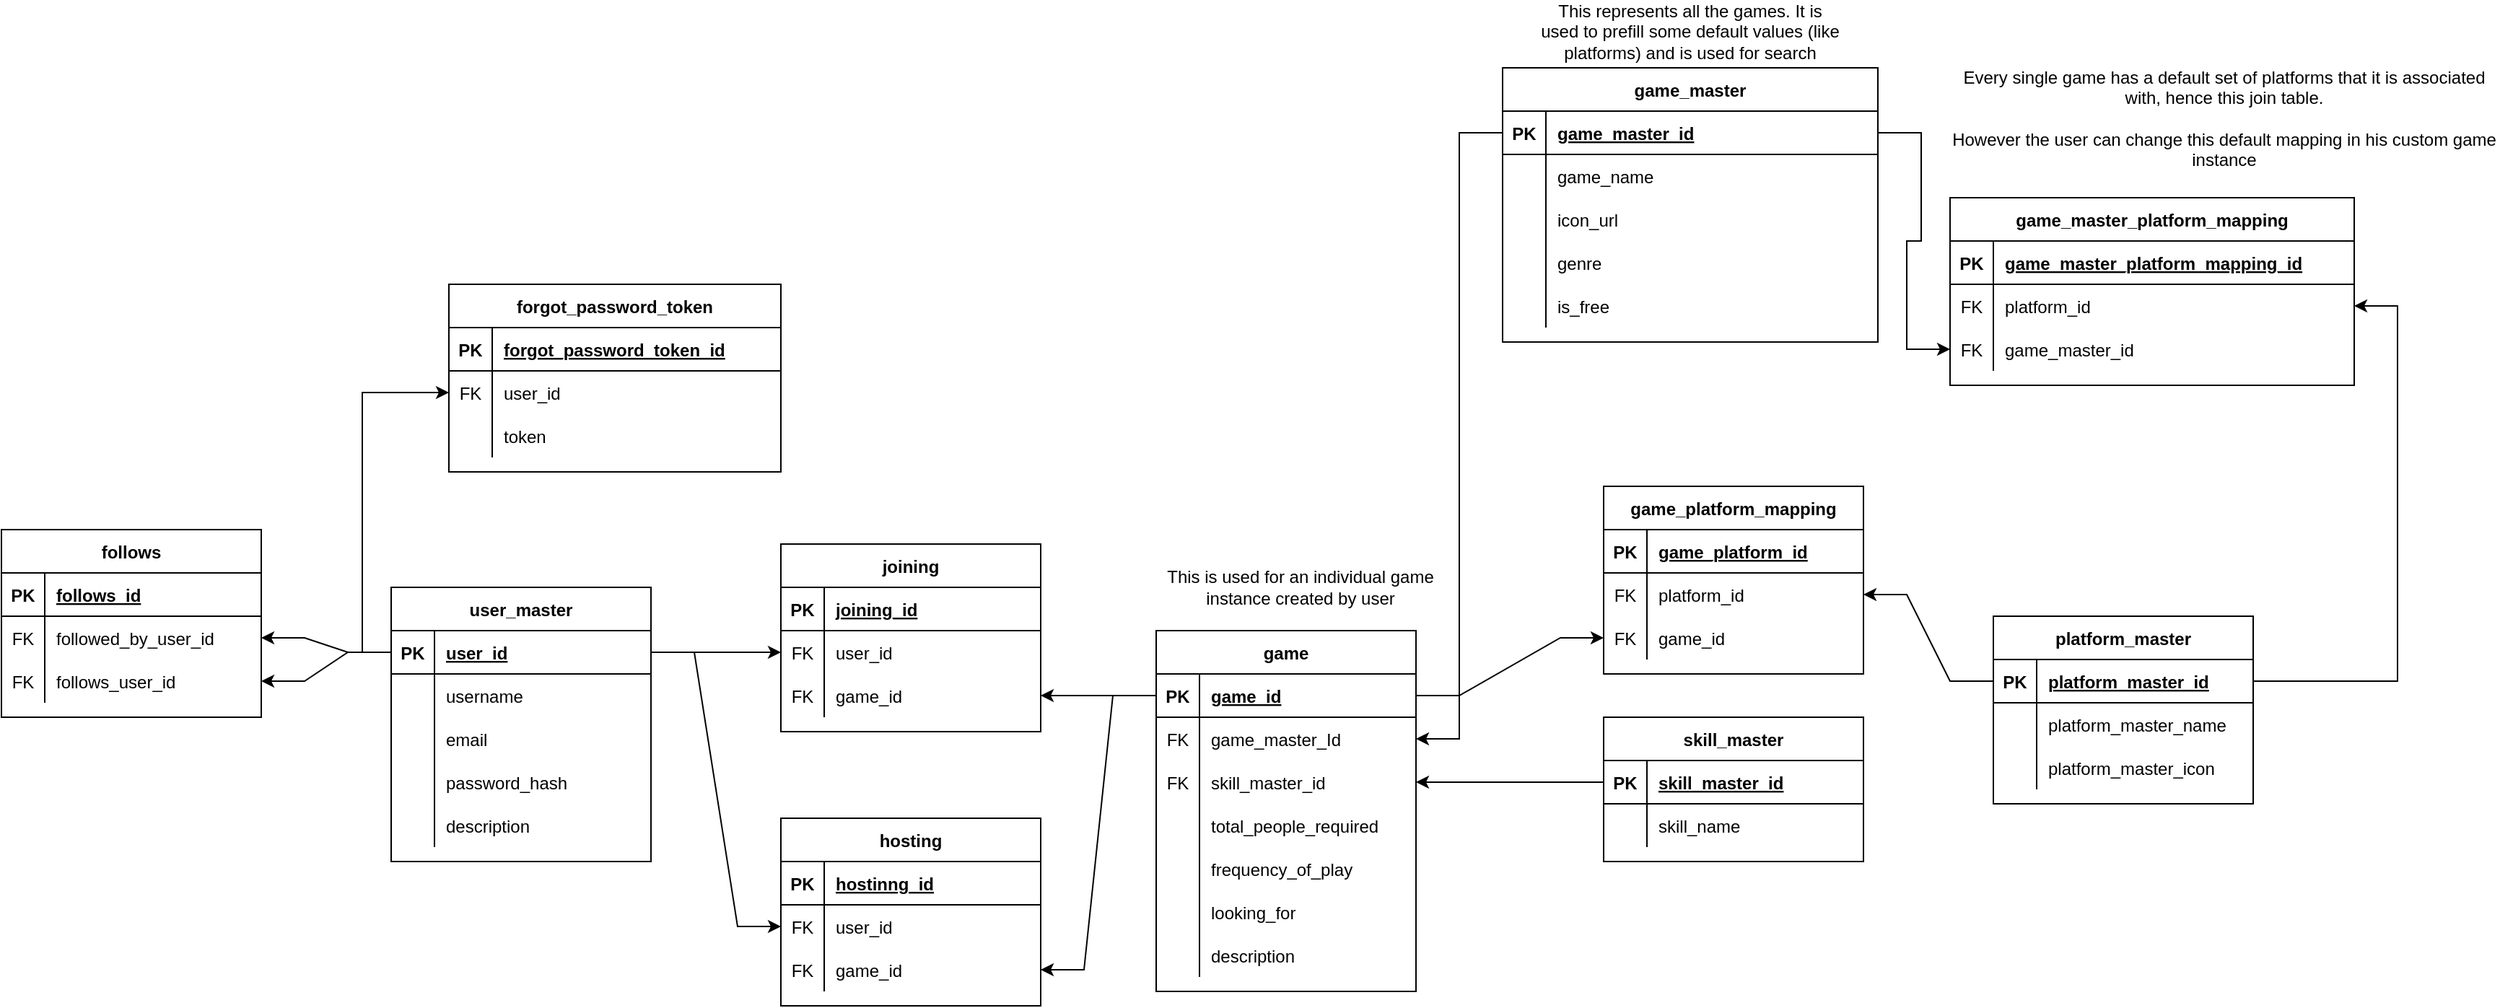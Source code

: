 <mxfile version="13.10.0" type="embed">
    <diagram id="gcnf_JYkF61ETayUaL2p" name="Page-1">
        <mxGraphModel dx="978" dy="605" grid="0" gridSize="10" guides="1" tooltips="1" connect="1" arrows="1" fold="1" page="1" pageScale="1" pageWidth="850" pageHeight="1100" math="0" shadow="0">
            <root>
                <mxCell id="0"/>
                <mxCell id="1" parent="0"/>
                <mxCell id="KWSQ7lJRQt_VLBo94py3-1" value="user_master" style="shape=table;startSize=30;container=1;collapsible=1;childLayout=tableLayout;fixedRows=1;rowLines=0;fontStyle=1;align=center;resizeLast=1;" parent="1" vertex="1">
                    <mxGeometry x="310" y="540" width="180" height="190" as="geometry"/>
                </mxCell>
                <mxCell id="KWSQ7lJRQt_VLBo94py3-2" value="" style="shape=partialRectangle;collapsible=0;dropTarget=0;pointerEvents=0;fillColor=none;top=0;left=0;bottom=1;right=0;points=[[0,0.5],[1,0.5]];portConstraint=eastwest;" parent="KWSQ7lJRQt_VLBo94py3-1" vertex="1">
                    <mxGeometry y="30" width="180" height="30" as="geometry"/>
                </mxCell>
                <mxCell id="KWSQ7lJRQt_VLBo94py3-3" value="PK" style="shape=partialRectangle;connectable=0;fillColor=none;top=0;left=0;bottom=0;right=0;fontStyle=1;overflow=hidden;" parent="KWSQ7lJRQt_VLBo94py3-2" vertex="1">
                    <mxGeometry width="30" height="30" as="geometry"/>
                </mxCell>
                <mxCell id="KWSQ7lJRQt_VLBo94py3-4" value="user_id" style="shape=partialRectangle;connectable=0;fillColor=none;top=0;left=0;bottom=0;right=0;align=left;spacingLeft=6;fontStyle=5;overflow=hidden;" parent="KWSQ7lJRQt_VLBo94py3-2" vertex="1">
                    <mxGeometry x="30" width="150" height="30" as="geometry"/>
                </mxCell>
                <mxCell id="KWSQ7lJRQt_VLBo94py3-5" value="" style="shape=partialRectangle;collapsible=0;dropTarget=0;pointerEvents=0;fillColor=none;top=0;left=0;bottom=0;right=0;points=[[0,0.5],[1,0.5]];portConstraint=eastwest;" parent="KWSQ7lJRQt_VLBo94py3-1" vertex="1">
                    <mxGeometry y="60" width="180" height="30" as="geometry"/>
                </mxCell>
                <mxCell id="KWSQ7lJRQt_VLBo94py3-6" value="" style="shape=partialRectangle;connectable=0;fillColor=none;top=0;left=0;bottom=0;right=0;editable=1;overflow=hidden;" parent="KWSQ7lJRQt_VLBo94py3-5" vertex="1">
                    <mxGeometry width="30" height="30" as="geometry"/>
                </mxCell>
                <mxCell id="KWSQ7lJRQt_VLBo94py3-7" value="username" style="shape=partialRectangle;connectable=0;fillColor=none;top=0;left=0;bottom=0;right=0;align=left;spacingLeft=6;overflow=hidden;" parent="KWSQ7lJRQt_VLBo94py3-5" vertex="1">
                    <mxGeometry x="30" width="150" height="30" as="geometry"/>
                </mxCell>
                <mxCell id="KWSQ7lJRQt_VLBo94py3-8" value="" style="shape=partialRectangle;collapsible=0;dropTarget=0;pointerEvents=0;fillColor=none;top=0;left=0;bottom=0;right=0;points=[[0,0.5],[1,0.5]];portConstraint=eastwest;" parent="KWSQ7lJRQt_VLBo94py3-1" vertex="1">
                    <mxGeometry y="90" width="180" height="30" as="geometry"/>
                </mxCell>
                <mxCell id="KWSQ7lJRQt_VLBo94py3-9" value="" style="shape=partialRectangle;connectable=0;fillColor=none;top=0;left=0;bottom=0;right=0;editable=1;overflow=hidden;" parent="KWSQ7lJRQt_VLBo94py3-8" vertex="1">
                    <mxGeometry width="30" height="30" as="geometry"/>
                </mxCell>
                <mxCell id="KWSQ7lJRQt_VLBo94py3-10" value="email" style="shape=partialRectangle;connectable=0;fillColor=none;top=0;left=0;bottom=0;right=0;align=left;spacingLeft=6;overflow=hidden;" parent="KWSQ7lJRQt_VLBo94py3-8" vertex="1">
                    <mxGeometry x="30" width="150" height="30" as="geometry"/>
                </mxCell>
                <mxCell id="KWSQ7lJRQt_VLBo94py3-11" value="" style="shape=partialRectangle;collapsible=0;dropTarget=0;pointerEvents=0;fillColor=none;top=0;left=0;bottom=0;right=0;points=[[0,0.5],[1,0.5]];portConstraint=eastwest;" parent="KWSQ7lJRQt_VLBo94py3-1" vertex="1">
                    <mxGeometry y="120" width="180" height="30" as="geometry"/>
                </mxCell>
                <mxCell id="KWSQ7lJRQt_VLBo94py3-12" value="" style="shape=partialRectangle;connectable=0;fillColor=none;top=0;left=0;bottom=0;right=0;editable=1;overflow=hidden;" parent="KWSQ7lJRQt_VLBo94py3-11" vertex="1">
                    <mxGeometry width="30" height="30" as="geometry"/>
                </mxCell>
                <mxCell id="KWSQ7lJRQt_VLBo94py3-13" value="password_hash" style="shape=partialRectangle;connectable=0;fillColor=none;top=0;left=0;bottom=0;right=0;align=left;spacingLeft=6;overflow=hidden;" parent="KWSQ7lJRQt_VLBo94py3-11" vertex="1">
                    <mxGeometry x="30" width="150" height="30" as="geometry"/>
                </mxCell>
                <mxCell id="KWSQ7lJRQt_VLBo94py3-17" style="shape=partialRectangle;collapsible=0;dropTarget=0;pointerEvents=0;fillColor=none;top=0;left=0;bottom=0;right=0;points=[[0,0.5],[1,0.5]];portConstraint=eastwest;" parent="KWSQ7lJRQt_VLBo94py3-1" vertex="1">
                    <mxGeometry y="150" width="180" height="30" as="geometry"/>
                </mxCell>
                <mxCell id="KWSQ7lJRQt_VLBo94py3-18" style="shape=partialRectangle;connectable=0;fillColor=none;top=0;left=0;bottom=0;right=0;editable=1;overflow=hidden;" parent="KWSQ7lJRQt_VLBo94py3-17" vertex="1">
                    <mxGeometry width="30" height="30" as="geometry"/>
                </mxCell>
                <mxCell id="KWSQ7lJRQt_VLBo94py3-19" value="description" style="shape=partialRectangle;connectable=0;fillColor=none;top=0;left=0;bottom=0;right=0;align=left;spacingLeft=6;overflow=hidden;" parent="KWSQ7lJRQt_VLBo94py3-17" vertex="1">
                    <mxGeometry x="30" width="150" height="30" as="geometry"/>
                </mxCell>
                <mxCell id="KWSQ7lJRQt_VLBo94py3-20" value="follows" style="shape=table;startSize=30;container=1;collapsible=1;childLayout=tableLayout;fixedRows=1;rowLines=0;fontStyle=1;align=center;resizeLast=1;" parent="1" vertex="1">
                    <mxGeometry x="40" y="500" width="180" height="130" as="geometry"/>
                </mxCell>
                <mxCell id="KWSQ7lJRQt_VLBo94py3-21" value="" style="shape=partialRectangle;collapsible=0;dropTarget=0;pointerEvents=0;fillColor=none;top=0;left=0;bottom=1;right=0;points=[[0,0.5],[1,0.5]];portConstraint=eastwest;" parent="KWSQ7lJRQt_VLBo94py3-20" vertex="1">
                    <mxGeometry y="30" width="180" height="30" as="geometry"/>
                </mxCell>
                <mxCell id="KWSQ7lJRQt_VLBo94py3-22" value="PK" style="shape=partialRectangle;connectable=0;fillColor=none;top=0;left=0;bottom=0;right=0;fontStyle=1;overflow=hidden;" parent="KWSQ7lJRQt_VLBo94py3-21" vertex="1">
                    <mxGeometry width="30" height="30" as="geometry"/>
                </mxCell>
                <mxCell id="KWSQ7lJRQt_VLBo94py3-23" value="follows_id" style="shape=partialRectangle;connectable=0;fillColor=none;top=0;left=0;bottom=0;right=0;align=left;spacingLeft=6;fontStyle=5;overflow=hidden;" parent="KWSQ7lJRQt_VLBo94py3-21" vertex="1">
                    <mxGeometry x="30" width="150" height="30" as="geometry"/>
                </mxCell>
                <mxCell id="KWSQ7lJRQt_VLBo94py3-24" value="" style="shape=partialRectangle;collapsible=0;dropTarget=0;pointerEvents=0;fillColor=none;top=0;left=0;bottom=0;right=0;points=[[0,0.5],[1,0.5]];portConstraint=eastwest;" parent="KWSQ7lJRQt_VLBo94py3-20" vertex="1">
                    <mxGeometry y="60" width="180" height="30" as="geometry"/>
                </mxCell>
                <mxCell id="KWSQ7lJRQt_VLBo94py3-25" value="FK" style="shape=partialRectangle;connectable=0;fillColor=none;top=0;left=0;bottom=0;right=0;editable=1;overflow=hidden;" parent="KWSQ7lJRQt_VLBo94py3-24" vertex="1">
                    <mxGeometry width="30" height="30" as="geometry"/>
                </mxCell>
                <mxCell id="KWSQ7lJRQt_VLBo94py3-26" value="followed_by_user_id" style="shape=partialRectangle;connectable=0;fillColor=none;top=0;left=0;bottom=0;right=0;align=left;spacingLeft=6;overflow=hidden;" parent="KWSQ7lJRQt_VLBo94py3-24" vertex="1">
                    <mxGeometry x="30" width="150" height="30" as="geometry"/>
                </mxCell>
                <mxCell id="KWSQ7lJRQt_VLBo94py3-27" value="" style="shape=partialRectangle;collapsible=0;dropTarget=0;pointerEvents=0;fillColor=none;top=0;left=0;bottom=0;right=0;points=[[0,0.5],[1,0.5]];portConstraint=eastwest;" parent="KWSQ7lJRQt_VLBo94py3-20" vertex="1">
                    <mxGeometry y="90" width="180" height="30" as="geometry"/>
                </mxCell>
                <mxCell id="KWSQ7lJRQt_VLBo94py3-28" value="FK" style="shape=partialRectangle;connectable=0;fillColor=none;top=0;left=0;bottom=0;right=0;editable=1;overflow=hidden;" parent="KWSQ7lJRQt_VLBo94py3-27" vertex="1">
                    <mxGeometry width="30" height="30" as="geometry"/>
                </mxCell>
                <mxCell id="KWSQ7lJRQt_VLBo94py3-29" value="follows_user_id" style="shape=partialRectangle;connectable=0;fillColor=none;top=0;left=0;bottom=0;right=0;align=left;spacingLeft=6;overflow=hidden;" parent="KWSQ7lJRQt_VLBo94py3-27" vertex="1">
                    <mxGeometry x="30" width="150" height="30" as="geometry"/>
                </mxCell>
                <mxCell id="KWSQ7lJRQt_VLBo94py3-36" value="hosting" style="shape=table;startSize=30;container=1;collapsible=1;childLayout=tableLayout;fixedRows=1;rowLines=0;fontStyle=1;align=center;resizeLast=1;" parent="1" vertex="1">
                    <mxGeometry x="580" y="700" width="180" height="130" as="geometry"/>
                </mxCell>
                <mxCell id="KWSQ7lJRQt_VLBo94py3-37" value="" style="shape=partialRectangle;collapsible=0;dropTarget=0;pointerEvents=0;fillColor=none;top=0;left=0;bottom=1;right=0;points=[[0,0.5],[1,0.5]];portConstraint=eastwest;" parent="KWSQ7lJRQt_VLBo94py3-36" vertex="1">
                    <mxGeometry y="30" width="180" height="30" as="geometry"/>
                </mxCell>
                <mxCell id="KWSQ7lJRQt_VLBo94py3-38" value="PK" style="shape=partialRectangle;connectable=0;fillColor=none;top=0;left=0;bottom=0;right=0;fontStyle=1;overflow=hidden;" parent="KWSQ7lJRQt_VLBo94py3-37" vertex="1">
                    <mxGeometry width="30" height="30" as="geometry"/>
                </mxCell>
                <mxCell id="KWSQ7lJRQt_VLBo94py3-39" value="hostinng_id" style="shape=partialRectangle;connectable=0;fillColor=none;top=0;left=0;bottom=0;right=0;align=left;spacingLeft=6;fontStyle=5;overflow=hidden;" parent="KWSQ7lJRQt_VLBo94py3-37" vertex="1">
                    <mxGeometry x="30" width="150" height="30" as="geometry"/>
                </mxCell>
                <mxCell id="KWSQ7lJRQt_VLBo94py3-40" value="" style="shape=partialRectangle;collapsible=0;dropTarget=0;pointerEvents=0;fillColor=none;top=0;left=0;bottom=0;right=0;points=[[0,0.5],[1,0.5]];portConstraint=eastwest;" parent="KWSQ7lJRQt_VLBo94py3-36" vertex="1">
                    <mxGeometry y="60" width="180" height="30" as="geometry"/>
                </mxCell>
                <mxCell id="KWSQ7lJRQt_VLBo94py3-41" value="FK" style="shape=partialRectangle;connectable=0;fillColor=none;top=0;left=0;bottom=0;right=0;editable=1;overflow=hidden;" parent="KWSQ7lJRQt_VLBo94py3-40" vertex="1">
                    <mxGeometry width="30" height="30" as="geometry"/>
                </mxCell>
                <mxCell id="KWSQ7lJRQt_VLBo94py3-42" value="user_id" style="shape=partialRectangle;connectable=0;fillColor=none;top=0;left=0;bottom=0;right=0;align=left;spacingLeft=6;overflow=hidden;" parent="KWSQ7lJRQt_VLBo94py3-40" vertex="1">
                    <mxGeometry x="30" width="150" height="30" as="geometry"/>
                </mxCell>
                <mxCell id="KWSQ7lJRQt_VLBo94py3-43" value="" style="shape=partialRectangle;collapsible=0;dropTarget=0;pointerEvents=0;fillColor=none;top=0;left=0;bottom=0;right=0;points=[[0,0.5],[1,0.5]];portConstraint=eastwest;" parent="KWSQ7lJRQt_VLBo94py3-36" vertex="1">
                    <mxGeometry y="90" width="180" height="30" as="geometry"/>
                </mxCell>
                <mxCell id="KWSQ7lJRQt_VLBo94py3-44" value="FK" style="shape=partialRectangle;connectable=0;fillColor=none;top=0;left=0;bottom=0;right=0;editable=1;overflow=hidden;" parent="KWSQ7lJRQt_VLBo94py3-43" vertex="1">
                    <mxGeometry width="30" height="30" as="geometry"/>
                </mxCell>
                <mxCell id="KWSQ7lJRQt_VLBo94py3-45" value="game_id" style="shape=partialRectangle;connectable=0;fillColor=none;top=0;left=0;bottom=0;right=0;align=left;spacingLeft=6;overflow=hidden;" parent="KWSQ7lJRQt_VLBo94py3-43" vertex="1">
                    <mxGeometry x="30" width="150" height="30" as="geometry"/>
                </mxCell>
                <mxCell id="KWSQ7lJRQt_VLBo94py3-49" value="joining" style="shape=table;startSize=30;container=1;collapsible=1;childLayout=tableLayout;fixedRows=1;rowLines=0;fontStyle=1;align=center;resizeLast=1;" parent="1" vertex="1">
                    <mxGeometry x="580" y="510" width="180" height="130" as="geometry"/>
                </mxCell>
                <mxCell id="KWSQ7lJRQt_VLBo94py3-50" value="" style="shape=partialRectangle;collapsible=0;dropTarget=0;pointerEvents=0;fillColor=none;top=0;left=0;bottom=1;right=0;points=[[0,0.5],[1,0.5]];portConstraint=eastwest;" parent="KWSQ7lJRQt_VLBo94py3-49" vertex="1">
                    <mxGeometry y="30" width="180" height="30" as="geometry"/>
                </mxCell>
                <mxCell id="KWSQ7lJRQt_VLBo94py3-51" value="PK" style="shape=partialRectangle;connectable=0;fillColor=none;top=0;left=0;bottom=0;right=0;fontStyle=1;overflow=hidden;" parent="KWSQ7lJRQt_VLBo94py3-50" vertex="1">
                    <mxGeometry width="30" height="30" as="geometry"/>
                </mxCell>
                <mxCell id="KWSQ7lJRQt_VLBo94py3-52" value="joining_id" style="shape=partialRectangle;connectable=0;fillColor=none;top=0;left=0;bottom=0;right=0;align=left;spacingLeft=6;fontStyle=5;overflow=hidden;" parent="KWSQ7lJRQt_VLBo94py3-50" vertex="1">
                    <mxGeometry x="30" width="150" height="30" as="geometry"/>
                </mxCell>
                <mxCell id="KWSQ7lJRQt_VLBo94py3-53" value="" style="shape=partialRectangle;collapsible=0;dropTarget=0;pointerEvents=0;fillColor=none;top=0;left=0;bottom=0;right=0;points=[[0,0.5],[1,0.5]];portConstraint=eastwest;" parent="KWSQ7lJRQt_VLBo94py3-49" vertex="1">
                    <mxGeometry y="60" width="180" height="30" as="geometry"/>
                </mxCell>
                <mxCell id="KWSQ7lJRQt_VLBo94py3-54" value="FK" style="shape=partialRectangle;connectable=0;fillColor=none;top=0;left=0;bottom=0;right=0;editable=1;overflow=hidden;" parent="KWSQ7lJRQt_VLBo94py3-53" vertex="1">
                    <mxGeometry width="30" height="30" as="geometry"/>
                </mxCell>
                <mxCell id="KWSQ7lJRQt_VLBo94py3-55" value="user_id" style="shape=partialRectangle;connectable=0;fillColor=none;top=0;left=0;bottom=0;right=0;align=left;spacingLeft=6;overflow=hidden;" parent="KWSQ7lJRQt_VLBo94py3-53" vertex="1">
                    <mxGeometry x="30" width="150" height="30" as="geometry"/>
                </mxCell>
                <mxCell id="KWSQ7lJRQt_VLBo94py3-56" value="" style="shape=partialRectangle;collapsible=0;dropTarget=0;pointerEvents=0;fillColor=none;top=0;left=0;bottom=0;right=0;points=[[0,0.5],[1,0.5]];portConstraint=eastwest;" parent="KWSQ7lJRQt_VLBo94py3-49" vertex="1">
                    <mxGeometry y="90" width="180" height="30" as="geometry"/>
                </mxCell>
                <mxCell id="KWSQ7lJRQt_VLBo94py3-57" value="FK" style="shape=partialRectangle;connectable=0;fillColor=none;top=0;left=0;bottom=0;right=0;editable=1;overflow=hidden;" parent="KWSQ7lJRQt_VLBo94py3-56" vertex="1">
                    <mxGeometry width="30" height="30" as="geometry"/>
                </mxCell>
                <mxCell id="KWSQ7lJRQt_VLBo94py3-58" value="game_id" style="shape=partialRectangle;connectable=0;fillColor=none;top=0;left=0;bottom=0;right=0;align=left;spacingLeft=6;overflow=hidden;" parent="KWSQ7lJRQt_VLBo94py3-56" vertex="1">
                    <mxGeometry x="30" width="150" height="30" as="geometry"/>
                </mxCell>
                <mxCell id="KWSQ7lJRQt_VLBo94py3-62" value="game" style="shape=table;startSize=30;container=1;collapsible=1;childLayout=tableLayout;fixedRows=1;rowLines=0;fontStyle=1;align=center;resizeLast=1;" parent="1" vertex="1">
                    <mxGeometry x="840" y="570" width="180" height="250" as="geometry"/>
                </mxCell>
                <mxCell id="KWSQ7lJRQt_VLBo94py3-63" value="" style="shape=partialRectangle;collapsible=0;dropTarget=0;pointerEvents=0;fillColor=none;top=0;left=0;bottom=1;right=0;points=[[0,0.5],[1,0.5]];portConstraint=eastwest;" parent="KWSQ7lJRQt_VLBo94py3-62" vertex="1">
                    <mxGeometry y="30" width="180" height="30" as="geometry"/>
                </mxCell>
                <mxCell id="KWSQ7lJRQt_VLBo94py3-64" value="PK" style="shape=partialRectangle;connectable=0;fillColor=none;top=0;left=0;bottom=0;right=0;fontStyle=1;overflow=hidden;" parent="KWSQ7lJRQt_VLBo94py3-63" vertex="1">
                    <mxGeometry width="30" height="30" as="geometry"/>
                </mxCell>
                <mxCell id="KWSQ7lJRQt_VLBo94py3-65" value="game_id" style="shape=partialRectangle;connectable=0;fillColor=none;top=0;left=0;bottom=0;right=0;align=left;spacingLeft=6;fontStyle=5;overflow=hidden;" parent="KWSQ7lJRQt_VLBo94py3-63" vertex="1">
                    <mxGeometry x="30" width="150" height="30" as="geometry"/>
                </mxCell>
                <mxCell id="KWSQ7lJRQt_VLBo94py3-66" value="" style="shape=partialRectangle;collapsible=0;dropTarget=0;pointerEvents=0;fillColor=none;top=0;left=0;bottom=0;right=0;points=[[0,0.5],[1,0.5]];portConstraint=eastwest;" parent="KWSQ7lJRQt_VLBo94py3-62" vertex="1">
                    <mxGeometry y="60" width="180" height="30" as="geometry"/>
                </mxCell>
                <mxCell id="KWSQ7lJRQt_VLBo94py3-67" value="FK" style="shape=partialRectangle;connectable=0;fillColor=none;top=0;left=0;bottom=0;right=0;editable=1;overflow=hidden;" parent="KWSQ7lJRQt_VLBo94py3-66" vertex="1">
                    <mxGeometry width="30" height="30" as="geometry"/>
                </mxCell>
                <mxCell id="KWSQ7lJRQt_VLBo94py3-68" value="game_master_Id" style="shape=partialRectangle;connectable=0;fillColor=none;top=0;left=0;bottom=0;right=0;align=left;spacingLeft=6;overflow=hidden;" parent="KWSQ7lJRQt_VLBo94py3-66" vertex="1">
                    <mxGeometry x="30" width="150" height="30" as="geometry"/>
                </mxCell>
                <mxCell id="KWSQ7lJRQt_VLBo94py3-69" value="" style="shape=partialRectangle;collapsible=0;dropTarget=0;pointerEvents=0;fillColor=none;top=0;left=0;bottom=0;right=0;points=[[0,0.5],[1,0.5]];portConstraint=eastwest;" parent="KWSQ7lJRQt_VLBo94py3-62" vertex="1">
                    <mxGeometry y="90" width="180" height="30" as="geometry"/>
                </mxCell>
                <mxCell id="KWSQ7lJRQt_VLBo94py3-70" value="FK" style="shape=partialRectangle;connectable=0;fillColor=none;top=0;left=0;bottom=0;right=0;editable=1;overflow=hidden;" parent="KWSQ7lJRQt_VLBo94py3-69" vertex="1">
                    <mxGeometry width="30" height="30" as="geometry"/>
                </mxCell>
                <mxCell id="KWSQ7lJRQt_VLBo94py3-71" value="skill_master_id" style="shape=partialRectangle;connectable=0;fillColor=none;top=0;left=0;bottom=0;right=0;align=left;spacingLeft=6;overflow=hidden;" parent="KWSQ7lJRQt_VLBo94py3-69" vertex="1">
                    <mxGeometry x="30" width="150" height="30" as="geometry"/>
                </mxCell>
                <mxCell id="KWSQ7lJRQt_VLBo94py3-72" value="" style="shape=partialRectangle;collapsible=0;dropTarget=0;pointerEvents=0;fillColor=none;top=0;left=0;bottom=0;right=0;points=[[0,0.5],[1,0.5]];portConstraint=eastwest;" parent="KWSQ7lJRQt_VLBo94py3-62" vertex="1">
                    <mxGeometry y="120" width="180" height="30" as="geometry"/>
                </mxCell>
                <mxCell id="KWSQ7lJRQt_VLBo94py3-73" value="" style="shape=partialRectangle;connectable=0;fillColor=none;top=0;left=0;bottom=0;right=0;editable=1;overflow=hidden;" parent="KWSQ7lJRQt_VLBo94py3-72" vertex="1">
                    <mxGeometry width="30" height="30" as="geometry"/>
                </mxCell>
                <mxCell id="KWSQ7lJRQt_VLBo94py3-74" value="total_people_required" style="shape=partialRectangle;connectable=0;fillColor=none;top=0;left=0;bottom=0;right=0;align=left;spacingLeft=6;overflow=hidden;" parent="KWSQ7lJRQt_VLBo94py3-72" vertex="1">
                    <mxGeometry x="30" width="150" height="30" as="geometry"/>
                </mxCell>
                <mxCell id="KWSQ7lJRQt_VLBo94py3-136" style="shape=partialRectangle;collapsible=0;dropTarget=0;pointerEvents=0;fillColor=none;top=0;left=0;bottom=0;right=0;points=[[0,0.5],[1,0.5]];portConstraint=eastwest;" parent="KWSQ7lJRQt_VLBo94py3-62" vertex="1">
                    <mxGeometry y="150" width="180" height="30" as="geometry"/>
                </mxCell>
                <mxCell id="KWSQ7lJRQt_VLBo94py3-137" style="shape=partialRectangle;connectable=0;fillColor=none;top=0;left=0;bottom=0;right=0;editable=1;overflow=hidden;" parent="KWSQ7lJRQt_VLBo94py3-136" vertex="1">
                    <mxGeometry width="30" height="30" as="geometry"/>
                </mxCell>
                <mxCell id="KWSQ7lJRQt_VLBo94py3-138" value="frequency_of_play" style="shape=partialRectangle;connectable=0;fillColor=none;top=0;left=0;bottom=0;right=0;align=left;spacingLeft=6;overflow=hidden;" parent="KWSQ7lJRQt_VLBo94py3-136" vertex="1">
                    <mxGeometry x="30" width="150" height="30" as="geometry"/>
                </mxCell>
                <mxCell id="KWSQ7lJRQt_VLBo94py3-139" style="shape=partialRectangle;collapsible=0;dropTarget=0;pointerEvents=0;fillColor=none;top=0;left=0;bottom=0;right=0;points=[[0,0.5],[1,0.5]];portConstraint=eastwest;" parent="KWSQ7lJRQt_VLBo94py3-62" vertex="1">
                    <mxGeometry y="180" width="180" height="30" as="geometry"/>
                </mxCell>
                <mxCell id="KWSQ7lJRQt_VLBo94py3-140" style="shape=partialRectangle;connectable=0;fillColor=none;top=0;left=0;bottom=0;right=0;editable=1;overflow=hidden;" parent="KWSQ7lJRQt_VLBo94py3-139" vertex="1">
                    <mxGeometry width="30" height="30" as="geometry"/>
                </mxCell>
                <mxCell id="KWSQ7lJRQt_VLBo94py3-141" value="looking_for" style="shape=partialRectangle;connectable=0;fillColor=none;top=0;left=0;bottom=0;right=0;align=left;spacingLeft=6;overflow=hidden;" parent="KWSQ7lJRQt_VLBo94py3-139" vertex="1">
                    <mxGeometry x="30" width="150" height="30" as="geometry"/>
                </mxCell>
                <mxCell id="KWSQ7lJRQt_VLBo94py3-142" style="shape=partialRectangle;collapsible=0;dropTarget=0;pointerEvents=0;fillColor=none;top=0;left=0;bottom=0;right=0;points=[[0,0.5],[1,0.5]];portConstraint=eastwest;" parent="KWSQ7lJRQt_VLBo94py3-62" vertex="1">
                    <mxGeometry y="210" width="180" height="30" as="geometry"/>
                </mxCell>
                <mxCell id="KWSQ7lJRQt_VLBo94py3-143" style="shape=partialRectangle;connectable=0;fillColor=none;top=0;left=0;bottom=0;right=0;editable=1;overflow=hidden;" parent="KWSQ7lJRQt_VLBo94py3-142" vertex="1">
                    <mxGeometry width="30" height="30" as="geometry"/>
                </mxCell>
                <mxCell id="KWSQ7lJRQt_VLBo94py3-144" value="description" style="shape=partialRectangle;connectable=0;fillColor=none;top=0;left=0;bottom=0;right=0;align=left;spacingLeft=6;overflow=hidden;" parent="KWSQ7lJRQt_VLBo94py3-142" vertex="1">
                    <mxGeometry x="30" width="150" height="30" as="geometry"/>
                </mxCell>
                <mxCell id="KWSQ7lJRQt_VLBo94py3-75" value="game_master" style="shape=table;startSize=30;container=1;collapsible=1;childLayout=tableLayout;fixedRows=1;rowLines=0;fontStyle=1;align=center;resizeLast=1;" parent="1" vertex="1">
                    <mxGeometry x="1080" y="180" width="260" height="190" as="geometry"/>
                </mxCell>
                <mxCell id="KWSQ7lJRQt_VLBo94py3-76" value="" style="shape=partialRectangle;collapsible=0;dropTarget=0;pointerEvents=0;fillColor=none;top=0;left=0;bottom=1;right=0;points=[[0,0.5],[1,0.5]];portConstraint=eastwest;" parent="KWSQ7lJRQt_VLBo94py3-75" vertex="1">
                    <mxGeometry y="30" width="260" height="30" as="geometry"/>
                </mxCell>
                <mxCell id="KWSQ7lJRQt_VLBo94py3-77" value="PK" style="shape=partialRectangle;connectable=0;fillColor=none;top=0;left=0;bottom=0;right=0;fontStyle=1;overflow=hidden;" parent="KWSQ7lJRQt_VLBo94py3-76" vertex="1">
                    <mxGeometry width="30" height="30" as="geometry"/>
                </mxCell>
                <mxCell id="KWSQ7lJRQt_VLBo94py3-78" value="game_master_id" style="shape=partialRectangle;connectable=0;fillColor=none;top=0;left=0;bottom=0;right=0;align=left;spacingLeft=6;fontStyle=5;overflow=hidden;" parent="KWSQ7lJRQt_VLBo94py3-76" vertex="1">
                    <mxGeometry x="30" width="230" height="30" as="geometry"/>
                </mxCell>
                <mxCell id="KWSQ7lJRQt_VLBo94py3-79" value="" style="shape=partialRectangle;collapsible=0;dropTarget=0;pointerEvents=0;fillColor=none;top=0;left=0;bottom=0;right=0;points=[[0,0.5],[1,0.5]];portConstraint=eastwest;" parent="KWSQ7lJRQt_VLBo94py3-75" vertex="1">
                    <mxGeometry y="60" width="260" height="30" as="geometry"/>
                </mxCell>
                <mxCell id="KWSQ7lJRQt_VLBo94py3-80" value="" style="shape=partialRectangle;connectable=0;fillColor=none;top=0;left=0;bottom=0;right=0;editable=1;overflow=hidden;" parent="KWSQ7lJRQt_VLBo94py3-79" vertex="1">
                    <mxGeometry width="30" height="30" as="geometry"/>
                </mxCell>
                <mxCell id="KWSQ7lJRQt_VLBo94py3-81" value="game_name" style="shape=partialRectangle;connectable=0;fillColor=none;top=0;left=0;bottom=0;right=0;align=left;spacingLeft=6;overflow=hidden;" parent="KWSQ7lJRQt_VLBo94py3-79" vertex="1">
                    <mxGeometry x="30" width="230" height="30" as="geometry"/>
                </mxCell>
                <mxCell id="KWSQ7lJRQt_VLBo94py3-82" value="" style="shape=partialRectangle;collapsible=0;dropTarget=0;pointerEvents=0;fillColor=none;top=0;left=0;bottom=0;right=0;points=[[0,0.5],[1,0.5]];portConstraint=eastwest;" parent="KWSQ7lJRQt_VLBo94py3-75" vertex="1">
                    <mxGeometry y="90" width="260" height="30" as="geometry"/>
                </mxCell>
                <mxCell id="KWSQ7lJRQt_VLBo94py3-83" value="" style="shape=partialRectangle;connectable=0;fillColor=none;top=0;left=0;bottom=0;right=0;editable=1;overflow=hidden;" parent="KWSQ7lJRQt_VLBo94py3-82" vertex="1">
                    <mxGeometry width="30" height="30" as="geometry"/>
                </mxCell>
                <mxCell id="KWSQ7lJRQt_VLBo94py3-84" value="icon_url" style="shape=partialRectangle;connectable=0;fillColor=none;top=0;left=0;bottom=0;right=0;align=left;spacingLeft=6;overflow=hidden;" parent="KWSQ7lJRQt_VLBo94py3-82" vertex="1">
                    <mxGeometry x="30" width="230" height="30" as="geometry"/>
                </mxCell>
                <mxCell id="KWSQ7lJRQt_VLBo94py3-85" value="" style="shape=partialRectangle;collapsible=0;dropTarget=0;pointerEvents=0;fillColor=none;top=0;left=0;bottom=0;right=0;points=[[0,0.5],[1,0.5]];portConstraint=eastwest;" parent="KWSQ7lJRQt_VLBo94py3-75" vertex="1">
                    <mxGeometry y="120" width="260" height="30" as="geometry"/>
                </mxCell>
                <mxCell id="KWSQ7lJRQt_VLBo94py3-86" value="" style="shape=partialRectangle;connectable=0;fillColor=none;top=0;left=0;bottom=0;right=0;editable=1;overflow=hidden;" parent="KWSQ7lJRQt_VLBo94py3-85" vertex="1">
                    <mxGeometry width="30" height="30" as="geometry"/>
                </mxCell>
                <mxCell id="KWSQ7lJRQt_VLBo94py3-87" value="genre" style="shape=partialRectangle;connectable=0;fillColor=none;top=0;left=0;bottom=0;right=0;align=left;spacingLeft=6;overflow=hidden;" parent="KWSQ7lJRQt_VLBo94py3-85" vertex="1">
                    <mxGeometry x="30" width="230" height="30" as="geometry"/>
                </mxCell>
                <mxCell id="KWSQ7lJRQt_VLBo94py3-101" style="shape=partialRectangle;collapsible=0;dropTarget=0;pointerEvents=0;fillColor=none;top=0;left=0;bottom=0;right=0;points=[[0,0.5],[1,0.5]];portConstraint=eastwest;" parent="KWSQ7lJRQt_VLBo94py3-75" vertex="1">
                    <mxGeometry y="150" width="260" height="30" as="geometry"/>
                </mxCell>
                <mxCell id="KWSQ7lJRQt_VLBo94py3-102" style="shape=partialRectangle;connectable=0;fillColor=none;top=0;left=0;bottom=0;right=0;editable=1;overflow=hidden;" parent="KWSQ7lJRQt_VLBo94py3-101" vertex="1">
                    <mxGeometry width="30" height="30" as="geometry"/>
                </mxCell>
                <mxCell id="KWSQ7lJRQt_VLBo94py3-103" value="is_free" style="shape=partialRectangle;connectable=0;fillColor=none;top=0;left=0;bottom=0;right=0;align=left;spacingLeft=6;overflow=hidden;" parent="KWSQ7lJRQt_VLBo94py3-101" vertex="1">
                    <mxGeometry x="30" width="230" height="30" as="geometry"/>
                </mxCell>
                <mxCell id="KWSQ7lJRQt_VLBo94py3-88" value="platform_master" style="shape=table;startSize=30;container=1;collapsible=1;childLayout=tableLayout;fixedRows=1;rowLines=0;fontStyle=1;align=center;resizeLast=1;" parent="1" vertex="1">
                    <mxGeometry x="1420" y="560" width="180" height="130" as="geometry"/>
                </mxCell>
                <mxCell id="KWSQ7lJRQt_VLBo94py3-89" value="" style="shape=partialRectangle;collapsible=0;dropTarget=0;pointerEvents=0;fillColor=none;top=0;left=0;bottom=1;right=0;points=[[0,0.5],[1,0.5]];portConstraint=eastwest;" parent="KWSQ7lJRQt_VLBo94py3-88" vertex="1">
                    <mxGeometry y="30" width="180" height="30" as="geometry"/>
                </mxCell>
                <mxCell id="KWSQ7lJRQt_VLBo94py3-90" value="PK" style="shape=partialRectangle;connectable=0;fillColor=none;top=0;left=0;bottom=0;right=0;fontStyle=1;overflow=hidden;" parent="KWSQ7lJRQt_VLBo94py3-89" vertex="1">
                    <mxGeometry width="30" height="30" as="geometry"/>
                </mxCell>
                <mxCell id="KWSQ7lJRQt_VLBo94py3-91" value="platform_master_id" style="shape=partialRectangle;connectable=0;fillColor=none;top=0;left=0;bottom=0;right=0;align=left;spacingLeft=6;fontStyle=5;overflow=hidden;" parent="KWSQ7lJRQt_VLBo94py3-89" vertex="1">
                    <mxGeometry x="30" width="150" height="30" as="geometry"/>
                </mxCell>
                <mxCell id="KWSQ7lJRQt_VLBo94py3-92" value="" style="shape=partialRectangle;collapsible=0;dropTarget=0;pointerEvents=0;fillColor=none;top=0;left=0;bottom=0;right=0;points=[[0,0.5],[1,0.5]];portConstraint=eastwest;" parent="KWSQ7lJRQt_VLBo94py3-88" vertex="1">
                    <mxGeometry y="60" width="180" height="30" as="geometry"/>
                </mxCell>
                <mxCell id="KWSQ7lJRQt_VLBo94py3-93" value="" style="shape=partialRectangle;connectable=0;fillColor=none;top=0;left=0;bottom=0;right=0;editable=1;overflow=hidden;" parent="KWSQ7lJRQt_VLBo94py3-92" vertex="1">
                    <mxGeometry width="30" height="30" as="geometry"/>
                </mxCell>
                <mxCell id="KWSQ7lJRQt_VLBo94py3-94" value="platform_master_name" style="shape=partialRectangle;connectable=0;fillColor=none;top=0;left=0;bottom=0;right=0;align=left;spacingLeft=6;overflow=hidden;" parent="KWSQ7lJRQt_VLBo94py3-92" vertex="1">
                    <mxGeometry x="30" width="150" height="30" as="geometry"/>
                </mxCell>
                <mxCell id="KWSQ7lJRQt_VLBo94py3-117" style="shape=partialRectangle;collapsible=0;dropTarget=0;pointerEvents=0;fillColor=none;top=0;left=0;bottom=0;right=0;points=[[0,0.5],[1,0.5]];portConstraint=eastwest;" parent="KWSQ7lJRQt_VLBo94py3-88" vertex="1">
                    <mxGeometry y="90" width="180" height="30" as="geometry"/>
                </mxCell>
                <mxCell id="KWSQ7lJRQt_VLBo94py3-118" style="shape=partialRectangle;connectable=0;fillColor=none;top=0;left=0;bottom=0;right=0;editable=1;overflow=hidden;" parent="KWSQ7lJRQt_VLBo94py3-117" vertex="1">
                    <mxGeometry width="30" height="30" as="geometry"/>
                </mxCell>
                <mxCell id="KWSQ7lJRQt_VLBo94py3-119" value="platform_master_icon" style="shape=partialRectangle;connectable=0;fillColor=none;top=0;left=0;bottom=0;right=0;align=left;spacingLeft=6;overflow=hidden;" parent="KWSQ7lJRQt_VLBo94py3-117" vertex="1">
                    <mxGeometry x="30" width="150" height="30" as="geometry"/>
                </mxCell>
                <mxCell id="KWSQ7lJRQt_VLBo94py3-104" value="game_platform_mapping" style="shape=table;startSize=30;container=1;collapsible=1;childLayout=tableLayout;fixedRows=1;rowLines=0;fontStyle=1;align=center;resizeLast=1;" parent="1" vertex="1">
                    <mxGeometry x="1150" y="470" width="180" height="130" as="geometry"/>
                </mxCell>
                <mxCell id="KWSQ7lJRQt_VLBo94py3-105" value="" style="shape=partialRectangle;collapsible=0;dropTarget=0;pointerEvents=0;fillColor=none;top=0;left=0;bottom=1;right=0;points=[[0,0.5],[1,0.5]];portConstraint=eastwest;" parent="KWSQ7lJRQt_VLBo94py3-104" vertex="1">
                    <mxGeometry y="30" width="180" height="30" as="geometry"/>
                </mxCell>
                <mxCell id="KWSQ7lJRQt_VLBo94py3-106" value="PK" style="shape=partialRectangle;connectable=0;fillColor=none;top=0;left=0;bottom=0;right=0;fontStyle=1;overflow=hidden;" parent="KWSQ7lJRQt_VLBo94py3-105" vertex="1">
                    <mxGeometry width="30" height="30" as="geometry"/>
                </mxCell>
                <mxCell id="KWSQ7lJRQt_VLBo94py3-107" value="game_platform_id" style="shape=partialRectangle;connectable=0;fillColor=none;top=0;left=0;bottom=0;right=0;align=left;spacingLeft=6;fontStyle=5;overflow=hidden;" parent="KWSQ7lJRQt_VLBo94py3-105" vertex="1">
                    <mxGeometry x="30" width="150" height="30" as="geometry"/>
                </mxCell>
                <mxCell id="KWSQ7lJRQt_VLBo94py3-108" value="" style="shape=partialRectangle;collapsible=0;dropTarget=0;pointerEvents=0;fillColor=none;top=0;left=0;bottom=0;right=0;points=[[0,0.5],[1,0.5]];portConstraint=eastwest;" parent="KWSQ7lJRQt_VLBo94py3-104" vertex="1">
                    <mxGeometry y="60" width="180" height="30" as="geometry"/>
                </mxCell>
                <mxCell id="KWSQ7lJRQt_VLBo94py3-109" value="FK" style="shape=partialRectangle;connectable=0;fillColor=none;top=0;left=0;bottom=0;right=0;editable=1;overflow=hidden;" parent="KWSQ7lJRQt_VLBo94py3-108" vertex="1">
                    <mxGeometry width="30" height="30" as="geometry"/>
                </mxCell>
                <mxCell id="KWSQ7lJRQt_VLBo94py3-110" value="platform_id" style="shape=partialRectangle;connectable=0;fillColor=none;top=0;left=0;bottom=0;right=0;align=left;spacingLeft=6;overflow=hidden;" parent="KWSQ7lJRQt_VLBo94py3-108" vertex="1">
                    <mxGeometry x="30" width="150" height="30" as="geometry"/>
                </mxCell>
                <mxCell id="KWSQ7lJRQt_VLBo94py3-111" value="" style="shape=partialRectangle;collapsible=0;dropTarget=0;pointerEvents=0;fillColor=none;top=0;left=0;bottom=0;right=0;points=[[0,0.5],[1,0.5]];portConstraint=eastwest;" parent="KWSQ7lJRQt_VLBo94py3-104" vertex="1">
                    <mxGeometry y="90" width="180" height="30" as="geometry"/>
                </mxCell>
                <mxCell id="KWSQ7lJRQt_VLBo94py3-112" value="FK" style="shape=partialRectangle;connectable=0;fillColor=none;top=0;left=0;bottom=0;right=0;editable=1;overflow=hidden;" parent="KWSQ7lJRQt_VLBo94py3-111" vertex="1">
                    <mxGeometry width="30" height="30" as="geometry"/>
                </mxCell>
                <mxCell id="KWSQ7lJRQt_VLBo94py3-113" value="game_id" style="shape=partialRectangle;connectable=0;fillColor=none;top=0;left=0;bottom=0;right=0;align=left;spacingLeft=6;overflow=hidden;" parent="KWSQ7lJRQt_VLBo94py3-111" vertex="1">
                    <mxGeometry x="30" width="150" height="30" as="geometry"/>
                </mxCell>
                <mxCell id="KWSQ7lJRQt_VLBo94py3-120" style="edgeStyle=entityRelationEdgeStyle;rounded=0;orthogonalLoop=1;jettySize=auto;html=1;" parent="1" source="KWSQ7lJRQt_VLBo94py3-89" target="KWSQ7lJRQt_VLBo94py3-108" edge="1">
                    <mxGeometry relative="1" as="geometry"/>
                </mxCell>
                <mxCell id="KWSQ7lJRQt_VLBo94py3-121" style="edgeStyle=entityRelationEdgeStyle;rounded=0;orthogonalLoop=1;jettySize=auto;html=1;endArrow=none;endFill=0;startArrow=classic;startFill=1;" parent="1" source="KWSQ7lJRQt_VLBo94py3-111" target="KWSQ7lJRQt_VLBo94py3-63" edge="1">
                    <mxGeometry relative="1" as="geometry"/>
                </mxCell>
                <mxCell id="KWSQ7lJRQt_VLBo94py3-122" value="skill_master" style="shape=table;startSize=30;container=1;collapsible=1;childLayout=tableLayout;fixedRows=1;rowLines=0;fontStyle=1;align=center;resizeLast=1;" parent="1" vertex="1">
                    <mxGeometry x="1150" y="630" width="180" height="100" as="geometry"/>
                </mxCell>
                <mxCell id="KWSQ7lJRQt_VLBo94py3-123" value="" style="shape=partialRectangle;collapsible=0;dropTarget=0;pointerEvents=0;fillColor=none;top=0;left=0;bottom=1;right=0;points=[[0,0.5],[1,0.5]];portConstraint=eastwest;" parent="KWSQ7lJRQt_VLBo94py3-122" vertex="1">
                    <mxGeometry y="30" width="180" height="30" as="geometry"/>
                </mxCell>
                <mxCell id="KWSQ7lJRQt_VLBo94py3-124" value="PK" style="shape=partialRectangle;connectable=0;fillColor=none;top=0;left=0;bottom=0;right=0;fontStyle=1;overflow=hidden;" parent="KWSQ7lJRQt_VLBo94py3-123" vertex="1">
                    <mxGeometry width="30" height="30" as="geometry"/>
                </mxCell>
                <mxCell id="KWSQ7lJRQt_VLBo94py3-125" value="skill_master_id" style="shape=partialRectangle;connectable=0;fillColor=none;top=0;left=0;bottom=0;right=0;align=left;spacingLeft=6;fontStyle=5;overflow=hidden;" parent="KWSQ7lJRQt_VLBo94py3-123" vertex="1">
                    <mxGeometry x="30" width="150" height="30" as="geometry"/>
                </mxCell>
                <mxCell id="KWSQ7lJRQt_VLBo94py3-126" value="" style="shape=partialRectangle;collapsible=0;dropTarget=0;pointerEvents=0;fillColor=none;top=0;left=0;bottom=0;right=0;points=[[0,0.5],[1,0.5]];portConstraint=eastwest;" parent="KWSQ7lJRQt_VLBo94py3-122" vertex="1">
                    <mxGeometry y="60" width="180" height="30" as="geometry"/>
                </mxCell>
                <mxCell id="KWSQ7lJRQt_VLBo94py3-127" value="" style="shape=partialRectangle;connectable=0;fillColor=none;top=0;left=0;bottom=0;right=0;editable=1;overflow=hidden;" parent="KWSQ7lJRQt_VLBo94py3-126" vertex="1">
                    <mxGeometry width="30" height="30" as="geometry"/>
                </mxCell>
                <mxCell id="KWSQ7lJRQt_VLBo94py3-128" value="skill_name" style="shape=partialRectangle;connectable=0;fillColor=none;top=0;left=0;bottom=0;right=0;align=left;spacingLeft=6;overflow=hidden;" parent="KWSQ7lJRQt_VLBo94py3-126" vertex="1">
                    <mxGeometry x="30" width="150" height="30" as="geometry"/>
                </mxCell>
                <mxCell id="KWSQ7lJRQt_VLBo94py3-135" style="edgeStyle=entityRelationEdgeStyle;rounded=0;orthogonalLoop=1;jettySize=auto;html=1;entryX=0;entryY=0.5;entryDx=0;entryDy=0;startArrow=classic;startFill=1;endArrow=none;endFill=0;" parent="1" source="KWSQ7lJRQt_VLBo94py3-69" target="KWSQ7lJRQt_VLBo94py3-123" edge="1">
                    <mxGeometry relative="1" as="geometry"/>
                </mxCell>
                <mxCell id="KWSQ7lJRQt_VLBo94py3-145" style="edgeStyle=entityRelationEdgeStyle;rounded=0;orthogonalLoop=1;jettySize=auto;html=1;entryX=0;entryY=0.5;entryDx=0;entryDy=0;startArrow=classic;startFill=1;endArrow=none;endFill=0;" parent="1" source="KWSQ7lJRQt_VLBo94py3-66" target="KWSQ7lJRQt_VLBo94py3-76" edge="1">
                    <mxGeometry relative="1" as="geometry"/>
                </mxCell>
                <mxCell id="KWSQ7lJRQt_VLBo94py3-146" style="edgeStyle=entityRelationEdgeStyle;rounded=0;orthogonalLoop=1;jettySize=auto;html=1;entryX=0;entryY=0.5;entryDx=0;entryDy=0;startArrow=classic;startFill=1;endArrow=none;endFill=0;" parent="1" source="KWSQ7lJRQt_VLBo94py3-56" target="KWSQ7lJRQt_VLBo94py3-63" edge="1">
                    <mxGeometry relative="1" as="geometry"/>
                </mxCell>
                <mxCell id="KWSQ7lJRQt_VLBo94py3-147" style="edgeStyle=entityRelationEdgeStyle;rounded=0;orthogonalLoop=1;jettySize=auto;html=1;entryX=1;entryY=0.5;entryDx=0;entryDy=0;startArrow=classic;startFill=1;endArrow=none;endFill=0;" parent="1" source="KWSQ7lJRQt_VLBo94py3-53" target="KWSQ7lJRQt_VLBo94py3-2" edge="1">
                    <mxGeometry relative="1" as="geometry"/>
                </mxCell>
                <mxCell id="KWSQ7lJRQt_VLBo94py3-149" style="edgeStyle=entityRelationEdgeStyle;rounded=0;orthogonalLoop=1;jettySize=auto;html=1;startArrow=classic;startFill=1;endArrow=none;endFill=0;" parent="1" source="KWSQ7lJRQt_VLBo94py3-40" target="KWSQ7lJRQt_VLBo94py3-2" edge="1">
                    <mxGeometry relative="1" as="geometry"/>
                </mxCell>
                <mxCell id="KWSQ7lJRQt_VLBo94py3-150" style="edgeStyle=entityRelationEdgeStyle;rounded=0;orthogonalLoop=1;jettySize=auto;html=1;entryX=0;entryY=0.5;entryDx=0;entryDy=0;startArrow=classic;startFill=1;endArrow=none;endFill=0;" parent="1" source="KWSQ7lJRQt_VLBo94py3-24" target="KWSQ7lJRQt_VLBo94py3-2" edge="1">
                    <mxGeometry relative="1" as="geometry"/>
                </mxCell>
                <mxCell id="KWSQ7lJRQt_VLBo94py3-151" style="edgeStyle=entityRelationEdgeStyle;rounded=0;orthogonalLoop=1;jettySize=auto;html=1;entryX=0;entryY=0.5;entryDx=0;entryDy=0;startArrow=classic;startFill=1;endArrow=none;endFill=0;" parent="1" source="KWSQ7lJRQt_VLBo94py3-27" target="KWSQ7lJRQt_VLBo94py3-2" edge="1">
                    <mxGeometry relative="1" as="geometry"/>
                </mxCell>
                <mxCell id="KWSQ7lJRQt_VLBo94py3-153" style="edgeStyle=entityRelationEdgeStyle;rounded=0;orthogonalLoop=1;jettySize=auto;html=1;entryX=0;entryY=0.5;entryDx=0;entryDy=0;startArrow=classic;startFill=1;endArrow=none;endFill=0;" parent="1" source="KWSQ7lJRQt_VLBo94py3-43" target="KWSQ7lJRQt_VLBo94py3-63" edge="1">
                    <mxGeometry relative="1" as="geometry"/>
                </mxCell>
                <mxCell id="KWSQ7lJRQt_VLBo94py3-157" value="game_master_platform_mapping" style="shape=table;startSize=30;container=1;collapsible=1;childLayout=tableLayout;fixedRows=1;rowLines=0;fontStyle=1;align=center;resizeLast=1;" parent="1" vertex="1">
                    <mxGeometry x="1390" y="270" width="280" height="130" as="geometry"/>
                </mxCell>
                <mxCell id="KWSQ7lJRQt_VLBo94py3-158" value="" style="shape=partialRectangle;collapsible=0;dropTarget=0;pointerEvents=0;fillColor=none;top=0;left=0;bottom=1;right=0;points=[[0,0.5],[1,0.5]];portConstraint=eastwest;" parent="KWSQ7lJRQt_VLBo94py3-157" vertex="1">
                    <mxGeometry y="30" width="280" height="30" as="geometry"/>
                </mxCell>
                <mxCell id="KWSQ7lJRQt_VLBo94py3-159" value="PK" style="shape=partialRectangle;connectable=0;fillColor=none;top=0;left=0;bottom=0;right=0;fontStyle=1;overflow=hidden;" parent="KWSQ7lJRQt_VLBo94py3-158" vertex="1">
                    <mxGeometry width="30" height="30" as="geometry"/>
                </mxCell>
                <mxCell id="KWSQ7lJRQt_VLBo94py3-160" value="game_master_platform_mapping_id" style="shape=partialRectangle;connectable=0;fillColor=none;top=0;left=0;bottom=0;right=0;align=left;spacingLeft=6;fontStyle=5;overflow=hidden;" parent="KWSQ7lJRQt_VLBo94py3-158" vertex="1">
                    <mxGeometry x="30" width="250" height="30" as="geometry"/>
                </mxCell>
                <mxCell id="KWSQ7lJRQt_VLBo94py3-161" value="" style="shape=partialRectangle;collapsible=0;dropTarget=0;pointerEvents=0;fillColor=none;top=0;left=0;bottom=0;right=0;points=[[0,0.5],[1,0.5]];portConstraint=eastwest;" parent="KWSQ7lJRQt_VLBo94py3-157" vertex="1">
                    <mxGeometry y="60" width="280" height="30" as="geometry"/>
                </mxCell>
                <mxCell id="KWSQ7lJRQt_VLBo94py3-162" value="FK" style="shape=partialRectangle;connectable=0;fillColor=none;top=0;left=0;bottom=0;right=0;editable=1;overflow=hidden;" parent="KWSQ7lJRQt_VLBo94py3-161" vertex="1">
                    <mxGeometry width="30" height="30" as="geometry"/>
                </mxCell>
                <mxCell id="KWSQ7lJRQt_VLBo94py3-163" value="platform_id" style="shape=partialRectangle;connectable=0;fillColor=none;top=0;left=0;bottom=0;right=0;align=left;spacingLeft=6;overflow=hidden;" parent="KWSQ7lJRQt_VLBo94py3-161" vertex="1">
                    <mxGeometry x="30" width="250" height="30" as="geometry"/>
                </mxCell>
                <mxCell id="KWSQ7lJRQt_VLBo94py3-164" value="" style="shape=partialRectangle;collapsible=0;dropTarget=0;pointerEvents=0;fillColor=none;top=0;left=0;bottom=0;right=0;points=[[0,0.5],[1,0.5]];portConstraint=eastwest;" parent="KWSQ7lJRQt_VLBo94py3-157" vertex="1">
                    <mxGeometry y="90" width="280" height="30" as="geometry"/>
                </mxCell>
                <mxCell id="KWSQ7lJRQt_VLBo94py3-165" value="FK" style="shape=partialRectangle;connectable=0;fillColor=none;top=0;left=0;bottom=0;right=0;editable=1;overflow=hidden;" parent="KWSQ7lJRQt_VLBo94py3-164" vertex="1">
                    <mxGeometry width="30" height="30" as="geometry"/>
                </mxCell>
                <mxCell id="KWSQ7lJRQt_VLBo94py3-166" value="game_master_id" style="shape=partialRectangle;connectable=0;fillColor=none;top=0;left=0;bottom=0;right=0;align=left;spacingLeft=6;overflow=hidden;" parent="KWSQ7lJRQt_VLBo94py3-164" vertex="1">
                    <mxGeometry x="30" width="250" height="30" as="geometry"/>
                </mxCell>
                <mxCell id="KWSQ7lJRQt_VLBo94py3-167" style="edgeStyle=entityRelationEdgeStyle;rounded=0;orthogonalLoop=1;jettySize=auto;html=1;startArrow=classic;startFill=1;endArrow=none;endFill=0;" parent="1" target="KWSQ7lJRQt_VLBo94py3-158" edge="1">
                    <mxGeometry relative="1" as="geometry"/>
                </mxCell>
                <mxCell id="KWSQ7lJRQt_VLBo94py3-169" style="edgeStyle=entityRelationEdgeStyle;rounded=0;orthogonalLoop=1;jettySize=auto;html=1;startArrow=classic;startFill=1;endArrow=none;endFill=0;" parent="1" source="KWSQ7lJRQt_VLBo94py3-161" target="KWSQ7lJRQt_VLBo94py3-89" edge="1">
                    <mxGeometry relative="1" as="geometry"/>
                </mxCell>
                <mxCell id="KWSQ7lJRQt_VLBo94py3-170" style="edgeStyle=entityRelationEdgeStyle;rounded=0;orthogonalLoop=1;jettySize=auto;html=1;startArrow=classic;startFill=1;endArrow=none;endFill=0;" parent="1" source="KWSQ7lJRQt_VLBo94py3-164" target="KWSQ7lJRQt_VLBo94py3-76" edge="1">
                    <mxGeometry relative="1" as="geometry"/>
                </mxCell>
                <mxCell id="KWSQ7lJRQt_VLBo94py3-172" value="Every single game has a default set of platforms that it is associated with, hence this join table.&lt;br&gt;&lt;br&gt;However the user can change this default mapping in his custom game instance" style="text;html=1;strokeColor=none;fillColor=none;align=center;verticalAlign=middle;whiteSpace=wrap;rounded=0;" parent="1" vertex="1">
                    <mxGeometry x="1390" y="210" width="380" height="10" as="geometry"/>
                </mxCell>
                <mxCell id="KWSQ7lJRQt_VLBo94py3-173" value="This represents all the games. It is used to prefill some default values (like platforms) and is used for search" style="text;html=1;strokeColor=none;fillColor=none;align=center;verticalAlign=middle;whiteSpace=wrap;rounded=0;" parent="1" vertex="1">
                    <mxGeometry x="1105" y="140" width="210" height="30" as="geometry"/>
                </mxCell>
                <mxCell id="KWSQ7lJRQt_VLBo94py3-174" value="This is used for an individual game instance created by user" style="text;html=1;strokeColor=none;fillColor=none;align=center;verticalAlign=middle;whiteSpace=wrap;rounded=0;" parent="1" vertex="1">
                    <mxGeometry x="840" y="510" width="200" height="60" as="geometry"/>
                </mxCell>
                <mxCell id="UATZsdAuFlnXIiVJpxj5-1" value="forgot_password_token" style="shape=table;startSize=30;container=1;collapsible=1;childLayout=tableLayout;fixedRows=1;rowLines=0;fontStyle=1;align=center;resizeLast=1;" parent="1" vertex="1">
                    <mxGeometry x="350" y="330" width="230" height="130" as="geometry"/>
                </mxCell>
                <mxCell id="UATZsdAuFlnXIiVJpxj5-2" value="" style="shape=partialRectangle;collapsible=0;dropTarget=0;pointerEvents=0;fillColor=none;top=0;left=0;bottom=1;right=0;points=[[0,0.5],[1,0.5]];portConstraint=eastwest;" parent="UATZsdAuFlnXIiVJpxj5-1" vertex="1">
                    <mxGeometry y="30" width="230" height="30" as="geometry"/>
                </mxCell>
                <mxCell id="UATZsdAuFlnXIiVJpxj5-3" value="PK" style="shape=partialRectangle;connectable=0;fillColor=none;top=0;left=0;bottom=0;right=0;fontStyle=1;overflow=hidden;" parent="UATZsdAuFlnXIiVJpxj5-2" vertex="1">
                    <mxGeometry width="30" height="30" as="geometry"/>
                </mxCell>
                <mxCell id="UATZsdAuFlnXIiVJpxj5-4" value="forgot_password_token_id" style="shape=partialRectangle;connectable=0;fillColor=none;top=0;left=0;bottom=0;right=0;align=left;spacingLeft=6;fontStyle=5;overflow=hidden;" parent="UATZsdAuFlnXIiVJpxj5-2" vertex="1">
                    <mxGeometry x="30" width="200" height="30" as="geometry"/>
                </mxCell>
                <mxCell id="UATZsdAuFlnXIiVJpxj5-5" value="" style="shape=partialRectangle;collapsible=0;dropTarget=0;pointerEvents=0;fillColor=none;top=0;left=0;bottom=0;right=0;points=[[0,0.5],[1,0.5]];portConstraint=eastwest;" parent="UATZsdAuFlnXIiVJpxj5-1" vertex="1">
                    <mxGeometry y="60" width="230" height="30" as="geometry"/>
                </mxCell>
                <mxCell id="UATZsdAuFlnXIiVJpxj5-6" value="FK" style="shape=partialRectangle;connectable=0;fillColor=none;top=0;left=0;bottom=0;right=0;editable=1;overflow=hidden;" parent="UATZsdAuFlnXIiVJpxj5-5" vertex="1">
                    <mxGeometry width="30" height="30" as="geometry"/>
                </mxCell>
                <mxCell id="UATZsdAuFlnXIiVJpxj5-7" value="user_id" style="shape=partialRectangle;connectable=0;fillColor=none;top=0;left=0;bottom=0;right=0;align=left;spacingLeft=6;overflow=hidden;" parent="UATZsdAuFlnXIiVJpxj5-5" vertex="1">
                    <mxGeometry x="30" width="200" height="30" as="geometry"/>
                </mxCell>
                <mxCell id="UATZsdAuFlnXIiVJpxj5-8" value="" style="shape=partialRectangle;collapsible=0;dropTarget=0;pointerEvents=0;fillColor=none;top=0;left=0;bottom=0;right=0;points=[[0,0.5],[1,0.5]];portConstraint=eastwest;" parent="UATZsdAuFlnXIiVJpxj5-1" vertex="1">
                    <mxGeometry y="90" width="230" height="30" as="geometry"/>
                </mxCell>
                <mxCell id="UATZsdAuFlnXIiVJpxj5-9" value="" style="shape=partialRectangle;connectable=0;fillColor=none;top=0;left=0;bottom=0;right=0;editable=1;overflow=hidden;" parent="UATZsdAuFlnXIiVJpxj5-8" vertex="1">
                    <mxGeometry width="30" height="30" as="geometry"/>
                </mxCell>
                <mxCell id="UATZsdAuFlnXIiVJpxj5-10" value="token" style="shape=partialRectangle;connectable=0;fillColor=none;top=0;left=0;bottom=0;right=0;align=left;spacingLeft=6;overflow=hidden;" parent="UATZsdAuFlnXIiVJpxj5-8" vertex="1">
                    <mxGeometry x="30" width="200" height="30" as="geometry"/>
                </mxCell>
                <mxCell id="UATZsdAuFlnXIiVJpxj5-17" style="edgeStyle=orthogonalEdgeStyle;rounded=0;orthogonalLoop=1;jettySize=auto;html=1;" parent="1" source="KWSQ7lJRQt_VLBo94py3-2" target="UATZsdAuFlnXIiVJpxj5-5" edge="1">
                    <mxGeometry relative="1" as="geometry">
                        <Array as="points">
                            <mxPoint x="290" y="585"/>
                            <mxPoint x="290" y="405"/>
                        </Array>
                    </mxGeometry>
                </mxCell>
            </root>
        </mxGraphModel>
    </diagram>
</mxfile>
